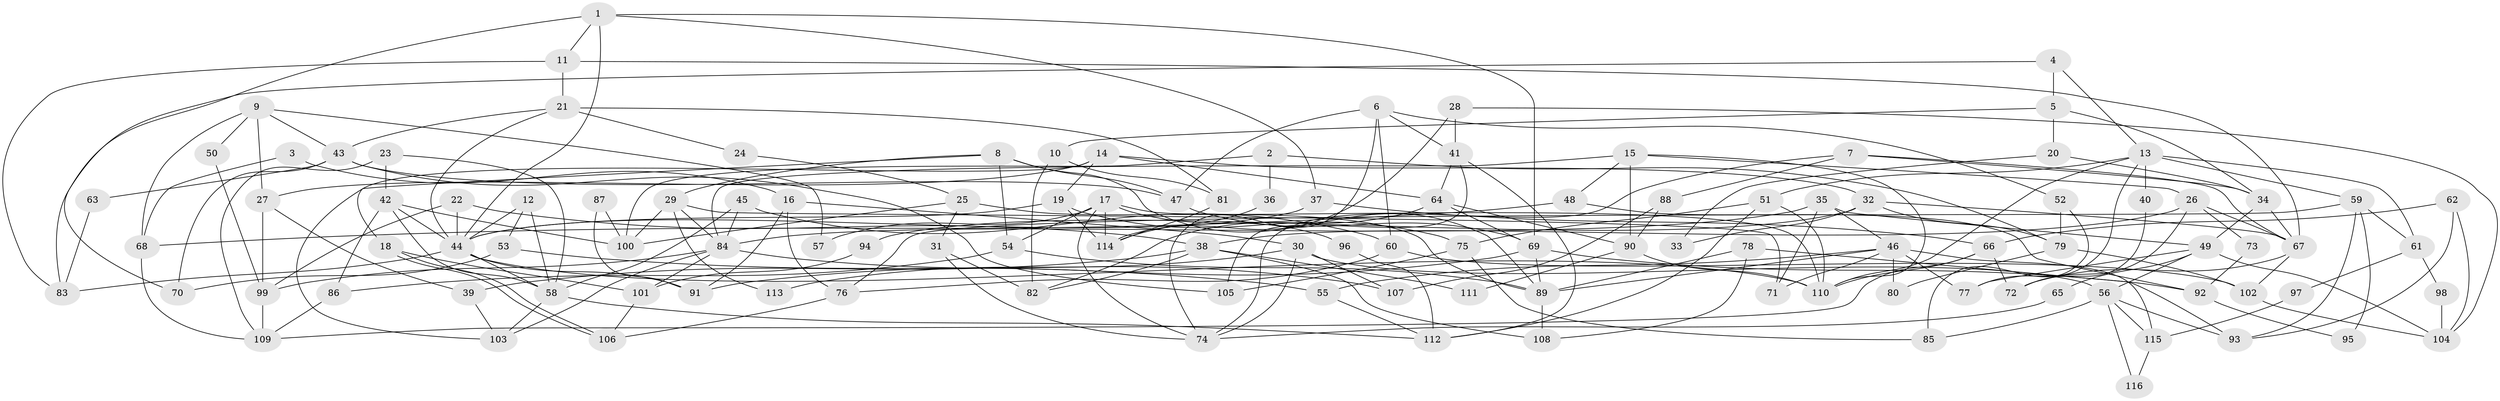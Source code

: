 // coarse degree distribution, {3: 0.13043478260869565, 2: 0.21739130434782608, 5: 0.15217391304347827, 7: 0.043478260869565216, 4: 0.06521739130434782, 6: 0.1956521739130435, 10: 0.08695652173913043, 8: 0.06521739130434782, 12: 0.021739130434782608, 9: 0.021739130434782608}
// Generated by graph-tools (version 1.1) at 2025/54/03/04/25 21:54:07]
// undirected, 116 vertices, 232 edges
graph export_dot {
graph [start="1"]
  node [color=gray90,style=filled];
  1;
  2;
  3;
  4;
  5;
  6;
  7;
  8;
  9;
  10;
  11;
  12;
  13;
  14;
  15;
  16;
  17;
  18;
  19;
  20;
  21;
  22;
  23;
  24;
  25;
  26;
  27;
  28;
  29;
  30;
  31;
  32;
  33;
  34;
  35;
  36;
  37;
  38;
  39;
  40;
  41;
  42;
  43;
  44;
  45;
  46;
  47;
  48;
  49;
  50;
  51;
  52;
  53;
  54;
  55;
  56;
  57;
  58;
  59;
  60;
  61;
  62;
  63;
  64;
  65;
  66;
  67;
  68;
  69;
  70;
  71;
  72;
  73;
  74;
  75;
  76;
  77;
  78;
  79;
  80;
  81;
  82;
  83;
  84;
  85;
  86;
  87;
  88;
  89;
  90;
  91;
  92;
  93;
  94;
  95;
  96;
  97;
  98;
  99;
  100;
  101;
  102;
  103;
  104;
  105;
  106;
  107;
  108;
  109;
  110;
  111;
  112;
  113;
  114;
  115;
  116;
  1 -- 69;
  1 -- 44;
  1 -- 11;
  1 -- 37;
  1 -- 70;
  2 -- 79;
  2 -- 100;
  2 -- 36;
  3 -- 68;
  3 -- 16;
  4 -- 13;
  4 -- 83;
  4 -- 5;
  5 -- 34;
  5 -- 10;
  5 -- 20;
  6 -- 74;
  6 -- 41;
  6 -- 47;
  6 -- 52;
  6 -- 60;
  7 -- 34;
  7 -- 67;
  7 -- 74;
  7 -- 88;
  8 -- 47;
  8 -- 89;
  8 -- 18;
  8 -- 29;
  8 -- 54;
  9 -- 27;
  9 -- 43;
  9 -- 50;
  9 -- 57;
  9 -- 68;
  10 -- 81;
  10 -- 82;
  11 -- 67;
  11 -- 21;
  11 -- 83;
  12 -- 44;
  12 -- 53;
  12 -- 58;
  13 -- 110;
  13 -- 59;
  13 -- 40;
  13 -- 51;
  13 -- 61;
  13 -- 77;
  14 -- 103;
  14 -- 64;
  14 -- 19;
  14 -- 27;
  14 -- 32;
  15 -- 84;
  15 -- 90;
  15 -- 26;
  15 -- 48;
  15 -- 110;
  16 -- 91;
  16 -- 76;
  16 -- 30;
  17 -- 110;
  17 -- 54;
  17 -- 57;
  17 -- 74;
  17 -- 96;
  17 -- 114;
  18 -- 106;
  18 -- 106;
  18 -- 101;
  19 -- 75;
  19 -- 44;
  19 -- 114;
  20 -- 34;
  20 -- 33;
  21 -- 44;
  21 -- 24;
  21 -- 43;
  21 -- 81;
  22 -- 38;
  22 -- 99;
  22 -- 44;
  23 -- 42;
  23 -- 58;
  23 -- 109;
  24 -- 25;
  25 -- 31;
  25 -- 89;
  25 -- 100;
  26 -- 38;
  26 -- 67;
  26 -- 72;
  26 -- 73;
  27 -- 99;
  27 -- 39;
  28 -- 114;
  28 -- 104;
  28 -- 41;
  29 -- 100;
  29 -- 71;
  29 -- 84;
  29 -- 113;
  30 -- 74;
  30 -- 56;
  30 -- 107;
  30 -- 113;
  31 -- 82;
  31 -- 74;
  32 -- 67;
  32 -- 33;
  32 -- 79;
  32 -- 94;
  34 -- 67;
  34 -- 49;
  35 -- 49;
  35 -- 84;
  35 -- 46;
  35 -- 71;
  36 -- 114;
  37 -- 44;
  37 -- 66;
  38 -- 82;
  38 -- 39;
  38 -- 108;
  38 -- 111;
  39 -- 103;
  40 -- 72;
  41 -- 112;
  41 -- 64;
  41 -- 105;
  42 -- 44;
  42 -- 58;
  42 -- 86;
  42 -- 100;
  43 -- 47;
  43 -- 63;
  43 -- 70;
  43 -- 105;
  44 -- 58;
  44 -- 83;
  44 -- 91;
  44 -- 110;
  45 -- 60;
  45 -- 58;
  45 -- 84;
  46 -- 71;
  46 -- 55;
  46 -- 77;
  46 -- 80;
  46 -- 89;
  46 -- 115;
  47 -- 69;
  48 -- 68;
  48 -- 92;
  49 -- 77;
  49 -- 56;
  49 -- 65;
  49 -- 104;
  50 -- 99;
  51 -- 110;
  51 -- 75;
  51 -- 112;
  52 -- 85;
  52 -- 79;
  53 -- 70;
  53 -- 55;
  54 -- 86;
  54 -- 89;
  55 -- 112;
  56 -- 93;
  56 -- 85;
  56 -- 115;
  56 -- 116;
  58 -- 103;
  58 -- 112;
  59 -- 93;
  59 -- 76;
  59 -- 61;
  59 -- 95;
  60 -- 102;
  60 -- 76;
  61 -- 97;
  61 -- 98;
  62 -- 104;
  62 -- 66;
  62 -- 93;
  63 -- 83;
  64 -- 90;
  64 -- 69;
  64 -- 82;
  65 -- 74;
  66 -- 110;
  66 -- 72;
  66 -- 109;
  67 -- 72;
  67 -- 102;
  68 -- 109;
  69 -- 89;
  69 -- 91;
  69 -- 92;
  73 -- 92;
  75 -- 105;
  75 -- 85;
  76 -- 106;
  78 -- 89;
  78 -- 108;
  78 -- 93;
  79 -- 80;
  79 -- 102;
  81 -- 114;
  84 -- 99;
  84 -- 101;
  84 -- 103;
  84 -- 107;
  86 -- 109;
  87 -- 100;
  87 -- 91;
  88 -- 107;
  88 -- 90;
  89 -- 108;
  90 -- 110;
  90 -- 111;
  92 -- 95;
  94 -- 101;
  96 -- 112;
  97 -- 115;
  98 -- 104;
  99 -- 109;
  101 -- 106;
  102 -- 104;
  115 -- 116;
}
